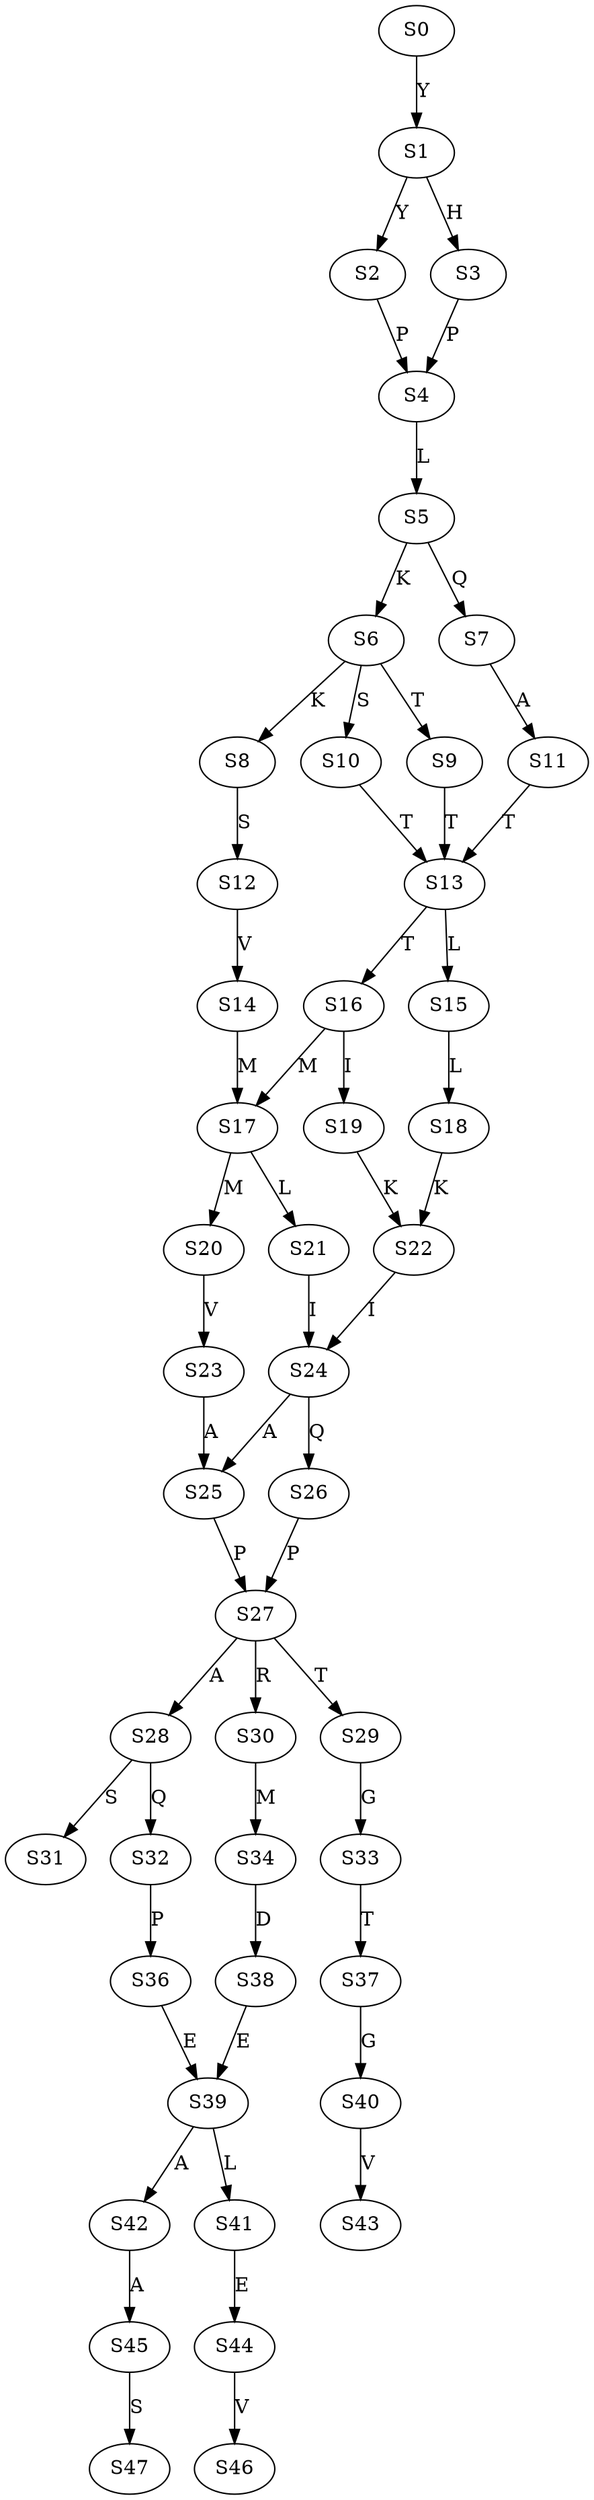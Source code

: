 strict digraph  {
	S0 -> S1 [ label = Y ];
	S1 -> S2 [ label = Y ];
	S1 -> S3 [ label = H ];
	S2 -> S4 [ label = P ];
	S3 -> S4 [ label = P ];
	S4 -> S5 [ label = L ];
	S5 -> S6 [ label = K ];
	S5 -> S7 [ label = Q ];
	S6 -> S8 [ label = K ];
	S6 -> S9 [ label = T ];
	S6 -> S10 [ label = S ];
	S7 -> S11 [ label = A ];
	S8 -> S12 [ label = S ];
	S9 -> S13 [ label = T ];
	S10 -> S13 [ label = T ];
	S11 -> S13 [ label = T ];
	S12 -> S14 [ label = V ];
	S13 -> S15 [ label = L ];
	S13 -> S16 [ label = T ];
	S14 -> S17 [ label = M ];
	S15 -> S18 [ label = L ];
	S16 -> S19 [ label = I ];
	S16 -> S17 [ label = M ];
	S17 -> S20 [ label = M ];
	S17 -> S21 [ label = L ];
	S18 -> S22 [ label = K ];
	S19 -> S22 [ label = K ];
	S20 -> S23 [ label = V ];
	S21 -> S24 [ label = I ];
	S22 -> S24 [ label = I ];
	S23 -> S25 [ label = A ];
	S24 -> S25 [ label = A ];
	S24 -> S26 [ label = Q ];
	S25 -> S27 [ label = P ];
	S26 -> S27 [ label = P ];
	S27 -> S28 [ label = A ];
	S27 -> S29 [ label = T ];
	S27 -> S30 [ label = R ];
	S28 -> S31 [ label = S ];
	S28 -> S32 [ label = Q ];
	S29 -> S33 [ label = G ];
	S30 -> S34 [ label = M ];
	S32 -> S36 [ label = P ];
	S33 -> S37 [ label = T ];
	S34 -> S38 [ label = D ];
	S36 -> S39 [ label = E ];
	S37 -> S40 [ label = G ];
	S38 -> S39 [ label = E ];
	S39 -> S41 [ label = L ];
	S39 -> S42 [ label = A ];
	S40 -> S43 [ label = V ];
	S41 -> S44 [ label = E ];
	S42 -> S45 [ label = A ];
	S44 -> S46 [ label = V ];
	S45 -> S47 [ label = S ];
}
